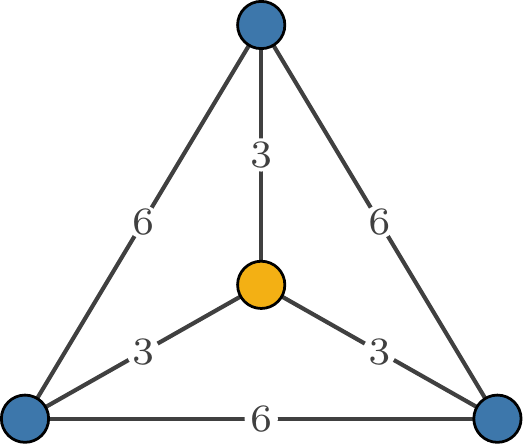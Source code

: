 \documentclass{standalone}
\usepackage{tikz}
\usepackage{tikz-network}

\begin{document}
\begin{tikzpicture}
		\Vertex[RGB,color={61,119,171},x=-3,y=0]{R1}
		\Vertex[RGB,color={61,119,171},x=3,y=0]{R2}
		\Vertex[RGB,color={61,119,171},x=0,y=5]{R3}
		\Vertex[RGB,color={243,176,20},x=0,y=1.7]{S1}

        \Edge[fontscale=2,label=6](R1)(R2)
        \Edge[fontscale=2,label=6](R2)(R3)
        \Edge[fontscale=2,label=6](R3)(R1)
        \Edge[fontscale=2,label=3](S1)(R1)
        \Edge[fontscale=2,label=3](S1)(R2)
        \Edge[fontscale=2,label=3](S1)(R3)
\end{tikzpicture}
\end{document}
